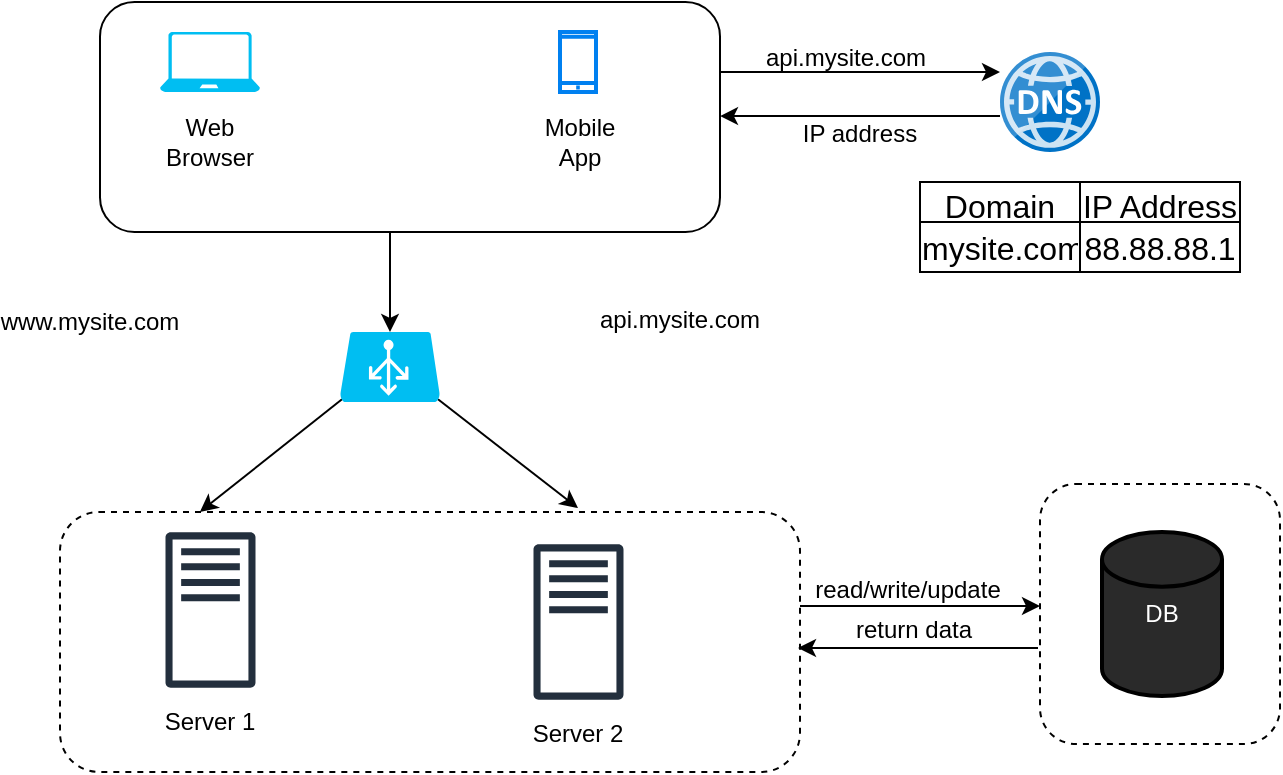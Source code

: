 <mxfile version="26.2.14">
  <diagram name="Page-1" id="ZinVj5FfuvgevC-Y9StO">
    <mxGraphModel dx="1426" dy="743" grid="1" gridSize="10" guides="1" tooltips="1" connect="1" arrows="1" fold="1" page="1" pageScale="1" pageWidth="850" pageHeight="1100" math="0" shadow="0">
      <root>
        <mxCell id="0" />
        <mxCell id="1" parent="0" />
        <mxCell id="-e9Z4vCBqaRf6TijC1H8-26" value="" style="rounded=1;whiteSpace=wrap;html=1;dashed=1;" parent="1" vertex="1">
          <mxGeometry x="600" y="276" width="120" height="130" as="geometry" />
        </mxCell>
        <mxCell id="-e9Z4vCBqaRf6TijC1H8-21" value="" style="edgeStyle=orthogonalEdgeStyle;rounded=0;orthogonalLoop=1;jettySize=auto;html=1;" parent="1" edge="1">
          <mxGeometry relative="1" as="geometry">
            <mxPoint x="480" y="337" as="sourcePoint" />
            <mxPoint x="600" y="337" as="targetPoint" />
            <Array as="points">
              <mxPoint x="510" y="337" />
              <mxPoint x="510" y="337" />
            </Array>
          </mxGeometry>
        </mxCell>
        <mxCell id="-e9Z4vCBqaRf6TijC1H8-17" value="" style="rounded=1;whiteSpace=wrap;html=1;dashed=1;" parent="1" vertex="1">
          <mxGeometry x="110" y="290" width="370" height="130" as="geometry" />
        </mxCell>
        <mxCell id="Qj-REOe8gSzXRsSnBS_q-2" value="" style="edgeStyle=orthogonalEdgeStyle;rounded=0;orthogonalLoop=1;jettySize=auto;html=1;" edge="1" parent="1" source="-e9Z4vCBqaRf6TijC1H8-6" target="Qj-REOe8gSzXRsSnBS_q-1">
          <mxGeometry relative="1" as="geometry">
            <Array as="points">
              <mxPoint x="275" y="160" />
              <mxPoint x="275" y="160" />
            </Array>
          </mxGeometry>
        </mxCell>
        <mxCell id="-e9Z4vCBqaRf6TijC1H8-6" value="" style="rounded=1;whiteSpace=wrap;html=1;" parent="1" vertex="1">
          <mxGeometry x="130" y="35" width="310" height="115" as="geometry" />
        </mxCell>
        <mxCell id="-e9Z4vCBqaRf6TijC1H8-1" value="" style="verticalLabelPosition=bottom;html=1;verticalAlign=top;align=center;strokeColor=none;fillColor=#00BEF2;shape=mxgraph.azure.laptop;pointerEvents=1;" parent="1" vertex="1">
          <mxGeometry x="160" y="50" width="50" height="30" as="geometry" />
        </mxCell>
        <mxCell id="-e9Z4vCBqaRf6TijC1H8-2" value="" style="html=1;verticalLabelPosition=bottom;align=center;labelBackgroundColor=#ffffff;verticalAlign=top;strokeWidth=2;strokeColor=#0080F0;shadow=0;dashed=0;shape=mxgraph.ios7.icons.smartphone;" parent="1" vertex="1">
          <mxGeometry x="360" y="50" width="18" height="30" as="geometry" />
        </mxCell>
        <mxCell id="-e9Z4vCBqaRf6TijC1H8-3" value="Web Browser" style="text;html=1;align=center;verticalAlign=middle;whiteSpace=wrap;rounded=0;" parent="1" vertex="1">
          <mxGeometry x="155" y="90" width="60" height="30" as="geometry" />
        </mxCell>
        <mxCell id="-e9Z4vCBqaRf6TijC1H8-4" value="Mobile App" style="text;html=1;align=center;verticalAlign=middle;whiteSpace=wrap;rounded=0;" parent="1" vertex="1">
          <mxGeometry x="340" y="90" width="60" height="30" as="geometry" />
        </mxCell>
        <mxCell id="-e9Z4vCBqaRf6TijC1H8-5" value="" style="image;sketch=0;aspect=fixed;html=1;points=[];align=center;fontSize=12;image=img/lib/mscae/DNS.svg;" parent="1" vertex="1">
          <mxGeometry x="580" y="60" width="50" height="50" as="geometry" />
        </mxCell>
        <mxCell id="-e9Z4vCBqaRf6TijC1H8-7" value="" style="endArrow=classic;html=1;rounded=0;entryX=0.189;entryY=0;entryDx=0;entryDy=0;entryPerimeter=0;exitX=0.02;exitY=0.96;exitDx=0;exitDy=0;exitPerimeter=0;" parent="1" target="-e9Z4vCBqaRf6TijC1H8-17" edge="1" source="Qj-REOe8gSzXRsSnBS_q-1">
          <mxGeometry width="50" height="50" relative="1" as="geometry">
            <mxPoint x="180" y="150" as="sourcePoint" />
            <mxPoint x="180" y="240" as="targetPoint" />
          </mxGeometry>
        </mxCell>
        <mxCell id="-e9Z4vCBqaRf6TijC1H8-8" value="" style="endArrow=classic;html=1;rounded=0;entryX=0.7;entryY=-0.015;entryDx=0;entryDy=0;entryPerimeter=0;exitX=0.98;exitY=0.96;exitDx=0;exitDy=0;exitPerimeter=0;" parent="1" target="-e9Z4vCBqaRf6TijC1H8-17" edge="1" source="Qj-REOe8gSzXRsSnBS_q-1">
          <mxGeometry width="50" height="50" relative="1" as="geometry">
            <mxPoint x="368.5" y="150" as="sourcePoint" />
            <mxPoint x="368.5" y="240" as="targetPoint" />
          </mxGeometry>
        </mxCell>
        <mxCell id="-e9Z4vCBqaRf6TijC1H8-10" value="" style="sketch=0;outlineConnect=0;fontColor=#232F3E;gradientColor=none;fillColor=#232F3D;strokeColor=none;dashed=0;verticalLabelPosition=bottom;verticalAlign=top;align=center;html=1;fontSize=12;fontStyle=0;aspect=fixed;pointerEvents=1;shape=mxgraph.aws4.traditional_server;" parent="1" vertex="1">
          <mxGeometry x="162.75" y="300" width="45" height="78" as="geometry" />
        </mxCell>
        <mxCell id="-e9Z4vCBqaRf6TijC1H8-11" value="Server 1" style="text;html=1;align=center;verticalAlign=middle;whiteSpace=wrap;rounded=0;" parent="1" vertex="1">
          <mxGeometry x="146.25" y="380" width="77.5" height="30" as="geometry" />
        </mxCell>
        <mxCell id="-e9Z4vCBqaRf6TijC1H8-12" value="" style="endArrow=classic;html=1;rounded=0;entryX=0;entryY=0.2;entryDx=0;entryDy=0;entryPerimeter=0;" parent="1" target="-e9Z4vCBqaRf6TijC1H8-5" edge="1">
          <mxGeometry width="50" height="50" relative="1" as="geometry">
            <mxPoint x="440" y="70" as="sourcePoint" />
            <mxPoint x="560" y="70" as="targetPoint" />
          </mxGeometry>
        </mxCell>
        <mxCell id="-e9Z4vCBqaRf6TijC1H8-13" value="" style="endArrow=classic;html=1;rounded=0;entryX=1;entryY=0.496;entryDx=0;entryDy=0;entryPerimeter=0;" parent="1" target="-e9Z4vCBqaRf6TijC1H8-6" edge="1">
          <mxGeometry width="50" height="50" relative="1" as="geometry">
            <mxPoint x="580" y="92" as="sourcePoint" />
            <mxPoint x="450" y="92" as="targetPoint" />
          </mxGeometry>
        </mxCell>
        <mxCell id="-e9Z4vCBqaRf6TijC1H8-14" value="api.mysite.com" style="text;html=1;align=center;verticalAlign=middle;whiteSpace=wrap;rounded=0;" parent="1" vertex="1">
          <mxGeometry x="473" y="48" width="60" height="30" as="geometry" />
        </mxCell>
        <mxCell id="-e9Z4vCBqaRf6TijC1H8-15" value="IP address" style="text;html=1;align=center;verticalAlign=middle;whiteSpace=wrap;rounded=0;" parent="1" vertex="1">
          <mxGeometry x="480" y="86" width="60" height="30" as="geometry" />
        </mxCell>
        <mxCell id="-e9Z4vCBqaRf6TijC1H8-18" value="www.mysite.com" style="text;html=1;align=center;verticalAlign=middle;whiteSpace=wrap;rounded=0;" parent="1" vertex="1">
          <mxGeometry x="95" y="180" width="60" height="30" as="geometry" />
        </mxCell>
        <mxCell id="-e9Z4vCBqaRf6TijC1H8-19" value="api.mysite.com" style="text;html=1;align=center;verticalAlign=middle;whiteSpace=wrap;rounded=0;" parent="1" vertex="1">
          <mxGeometry x="390" y="179" width="60" height="30" as="geometry" />
        </mxCell>
        <mxCell id="-e9Z4vCBqaRf6TijC1H8-20" value="DB" style="strokeWidth=2;html=1;shape=mxgraph.flowchart.database;whiteSpace=wrap;fillColor=#2A2A2A;fontColor=#FFFFFF;" parent="1" vertex="1">
          <mxGeometry x="631" y="300" width="60" height="82" as="geometry" />
        </mxCell>
        <mxCell id="-e9Z4vCBqaRf6TijC1H8-22" value="" style="edgeStyle=orthogonalEdgeStyle;rounded=0;orthogonalLoop=1;jettySize=auto;html=1;" parent="1" edge="1">
          <mxGeometry relative="1" as="geometry">
            <mxPoint x="599" y="358" as="sourcePoint" />
            <mxPoint x="479" y="358" as="targetPoint" />
            <Array as="points">
              <mxPoint x="509" y="358" />
              <mxPoint x="509" y="358" />
            </Array>
          </mxGeometry>
        </mxCell>
        <mxCell id="-e9Z4vCBqaRf6TijC1H8-23" value="read/write/update" style="text;html=1;align=center;verticalAlign=middle;whiteSpace=wrap;rounded=0;" parent="1" vertex="1">
          <mxGeometry x="504" y="314" width="60" height="30" as="geometry" />
        </mxCell>
        <mxCell id="-e9Z4vCBqaRf6TijC1H8-25" value="return data" style="text;html=1;align=center;verticalAlign=middle;whiteSpace=wrap;rounded=0;" parent="1" vertex="1">
          <mxGeometry x="500" y="334" width="74" height="30" as="geometry" />
        </mxCell>
        <mxCell id="Qj-REOe8gSzXRsSnBS_q-1" value="" style="verticalLabelPosition=bottom;html=1;verticalAlign=top;align=center;strokeColor=none;fillColor=#00BEF2;shape=mxgraph.azure.azure_load_balancer;" vertex="1" parent="1">
          <mxGeometry x="250" y="200" width="50" height="35" as="geometry" />
        </mxCell>
        <mxCell id="Qj-REOe8gSzXRsSnBS_q-3" value="" style="sketch=0;outlineConnect=0;fontColor=#232F3E;gradientColor=none;fillColor=#232F3D;strokeColor=none;dashed=0;verticalLabelPosition=bottom;verticalAlign=top;align=center;html=1;fontSize=12;fontStyle=0;aspect=fixed;pointerEvents=1;shape=mxgraph.aws4.traditional_server;" vertex="1" parent="1">
          <mxGeometry x="346.75" y="306" width="45" height="78" as="geometry" />
        </mxCell>
        <mxCell id="Qj-REOe8gSzXRsSnBS_q-4" value="Server 2" style="text;html=1;align=center;verticalAlign=middle;whiteSpace=wrap;rounded=0;" vertex="1" parent="1">
          <mxGeometry x="330.25" y="386" width="77.5" height="30" as="geometry" />
        </mxCell>
        <mxCell id="Qj-REOe8gSzXRsSnBS_q-5" value="" style="shape=table;startSize=0;container=1;collapsible=0;childLayout=tableLayout;fontSize=16;" vertex="1" parent="1">
          <mxGeometry x="540" y="125" width="160" height="45" as="geometry" />
        </mxCell>
        <mxCell id="Qj-REOe8gSzXRsSnBS_q-10" value="" style="shape=tableRow;horizontal=0;startSize=0;swimlaneHead=0;swimlaneBody=0;strokeColor=inherit;top=0;left=0;bottom=0;right=0;collapsible=0;dropTarget=0;fillColor=none;points=[[0,0.5],[1,0.5]];portConstraint=eastwest;fontSize=16;" vertex="1" parent="Qj-REOe8gSzXRsSnBS_q-5">
          <mxGeometry width="160" height="20" as="geometry" />
        </mxCell>
        <mxCell id="Qj-REOe8gSzXRsSnBS_q-11" value="Domain" style="shape=partialRectangle;html=1;whiteSpace=wrap;connectable=0;strokeColor=inherit;overflow=hidden;fillColor=none;top=0;left=0;bottom=0;right=0;pointerEvents=1;fontSize=16;" vertex="1" parent="Qj-REOe8gSzXRsSnBS_q-10">
          <mxGeometry width="80" height="20" as="geometry">
            <mxRectangle width="80" height="20" as="alternateBounds" />
          </mxGeometry>
        </mxCell>
        <mxCell id="Qj-REOe8gSzXRsSnBS_q-12" value="IP Address" style="shape=partialRectangle;html=1;whiteSpace=wrap;connectable=0;strokeColor=inherit;overflow=hidden;fillColor=none;top=0;left=0;bottom=0;right=0;pointerEvents=1;fontSize=16;" vertex="1" parent="Qj-REOe8gSzXRsSnBS_q-10">
          <mxGeometry x="80" width="80" height="20" as="geometry">
            <mxRectangle width="80" height="20" as="alternateBounds" />
          </mxGeometry>
        </mxCell>
        <mxCell id="Qj-REOe8gSzXRsSnBS_q-14" value="" style="shape=tableRow;horizontal=0;startSize=0;swimlaneHead=0;swimlaneBody=0;strokeColor=inherit;top=0;left=0;bottom=0;right=0;collapsible=0;dropTarget=0;fillColor=none;points=[[0,0.5],[1,0.5]];portConstraint=eastwest;fontSize=16;" vertex="1" parent="Qj-REOe8gSzXRsSnBS_q-5">
          <mxGeometry y="20" width="160" height="25" as="geometry" />
        </mxCell>
        <mxCell id="Qj-REOe8gSzXRsSnBS_q-15" value="mysite.com" style="shape=partialRectangle;html=1;whiteSpace=wrap;connectable=0;strokeColor=inherit;overflow=hidden;fillColor=none;top=0;left=0;bottom=0;right=0;pointerEvents=1;fontSize=16;" vertex="1" parent="Qj-REOe8gSzXRsSnBS_q-14">
          <mxGeometry width="80" height="25" as="geometry">
            <mxRectangle width="80" height="25" as="alternateBounds" />
          </mxGeometry>
        </mxCell>
        <mxCell id="Qj-REOe8gSzXRsSnBS_q-16" value="88.88.88.1" style="shape=partialRectangle;html=1;whiteSpace=wrap;connectable=0;strokeColor=inherit;overflow=hidden;fillColor=none;top=0;left=0;bottom=0;right=0;pointerEvents=1;fontSize=16;" vertex="1" parent="Qj-REOe8gSzXRsSnBS_q-14">
          <mxGeometry x="80" width="80" height="25" as="geometry">
            <mxRectangle width="80" height="25" as="alternateBounds" />
          </mxGeometry>
        </mxCell>
      </root>
    </mxGraphModel>
  </diagram>
</mxfile>
